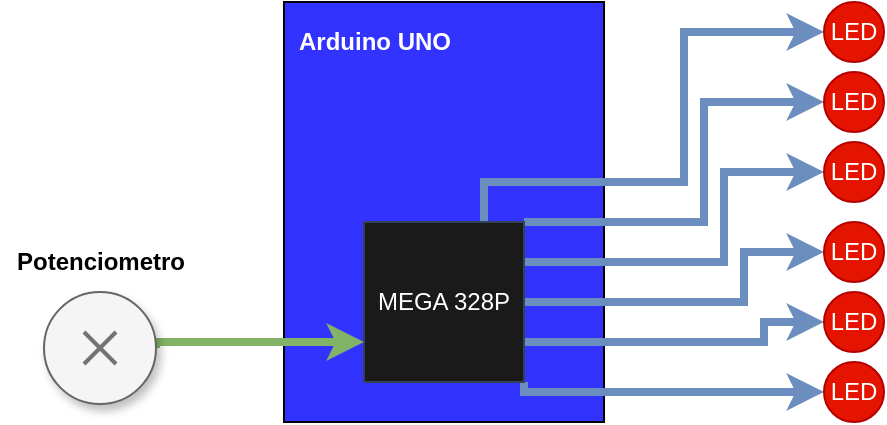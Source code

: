 <mxfile version="13.2.2" type="device"><diagram id="Sm-4xqn3ebFzvVUWg7If" name="Page-1"><mxGraphModel dx="1049" dy="800" grid="1" gridSize="10" guides="1" tooltips="1" connect="1" arrows="1" fold="1" page="1" pageScale="1" pageWidth="827" pageHeight="1169" math="0" shadow="0"><root><mxCell id="0"/><mxCell id="1" parent="0"/><mxCell id="UHEJd1EBp8BaIod8UKjc-2" value="" style="rounded=0;whiteSpace=wrap;html=1;fillColor=#3333FF;" parent="1" vertex="1"><mxGeometry x="160" y="160" width="160" height="210" as="geometry"/></mxCell><mxCell id="UHEJd1EBp8BaIod8UKjc-12" style="edgeStyle=orthogonalEdgeStyle;rounded=0;orthogonalLoop=1;jettySize=auto;html=1;exitX=1;exitY=1;exitDx=0;exitDy=0;entryX=0;entryY=0.5;entryDx=0;entryDy=0;fillColor=#dae8fc;strokeColor=#6c8ebf;strokeWidth=4;" parent="1" source="UHEJd1EBp8BaIod8UKjc-3" target="UHEJd1EBp8BaIod8UKjc-7" edge="1"><mxGeometry relative="1" as="geometry"><Array as="points"><mxPoint x="280" y="355"/></Array></mxGeometry></mxCell><mxCell id="UHEJd1EBp8BaIod8UKjc-13" style="edgeStyle=orthogonalEdgeStyle;rounded=0;orthogonalLoop=1;jettySize=auto;html=1;exitX=1;exitY=0.75;exitDx=0;exitDy=0;entryX=0;entryY=0.5;entryDx=0;entryDy=0;fillColor=#dae8fc;strokeColor=#6c8ebf;strokeWidth=4;" parent="1" source="UHEJd1EBp8BaIod8UKjc-3" target="UHEJd1EBp8BaIod8UKjc-6" edge="1"><mxGeometry relative="1" as="geometry"><Array as="points"><mxPoint x="400" y="330"/><mxPoint x="400" y="320"/></Array></mxGeometry></mxCell><mxCell id="UHEJd1EBp8BaIod8UKjc-14" style="edgeStyle=orthogonalEdgeStyle;rounded=0;orthogonalLoop=1;jettySize=auto;html=1;exitX=1;exitY=0.5;exitDx=0;exitDy=0;entryX=0;entryY=0.5;entryDx=0;entryDy=0;fillColor=#dae8fc;strokeColor=#6c8ebf;strokeWidth=4;" parent="1" source="UHEJd1EBp8BaIod8UKjc-3" target="UHEJd1EBp8BaIod8UKjc-5" edge="1"><mxGeometry relative="1" as="geometry"><Array as="points"><mxPoint x="390" y="310"/><mxPoint x="390" y="285"/></Array></mxGeometry></mxCell><mxCell id="UHEJd1EBp8BaIod8UKjc-15" style="edgeStyle=orthogonalEdgeStyle;rounded=0;orthogonalLoop=1;jettySize=auto;html=1;exitX=1;exitY=0.25;exitDx=0;exitDy=0;entryX=0;entryY=0.5;entryDx=0;entryDy=0;fillColor=#dae8fc;strokeColor=#6c8ebf;strokeWidth=4;" parent="1" source="UHEJd1EBp8BaIod8UKjc-3" target="UHEJd1EBp8BaIod8UKjc-11" edge="1"><mxGeometry relative="1" as="geometry"><Array as="points"><mxPoint x="380" y="290"/><mxPoint x="380" y="245"/></Array></mxGeometry></mxCell><mxCell id="UHEJd1EBp8BaIod8UKjc-16" style="edgeStyle=orthogonalEdgeStyle;rounded=0;orthogonalLoop=1;jettySize=auto;html=1;exitX=1;exitY=0;exitDx=0;exitDy=0;entryX=0;entryY=0.5;entryDx=0;entryDy=0;fillColor=#dae8fc;strokeColor=#6c8ebf;strokeWidth=4;" parent="1" source="UHEJd1EBp8BaIod8UKjc-3" target="UHEJd1EBp8BaIod8UKjc-10" edge="1"><mxGeometry relative="1" as="geometry"><Array as="points"><mxPoint x="370" y="270"/><mxPoint x="370" y="210"/></Array></mxGeometry></mxCell><mxCell id="UHEJd1EBp8BaIod8UKjc-17" style="edgeStyle=orthogonalEdgeStyle;rounded=0;orthogonalLoop=1;jettySize=auto;html=1;exitX=0.75;exitY=0;exitDx=0;exitDy=0;entryX=0;entryY=0.5;entryDx=0;entryDy=0;fillColor=#dae8fc;strokeColor=#6c8ebf;strokeWidth=4;" parent="1" source="UHEJd1EBp8BaIod8UKjc-3" target="UHEJd1EBp8BaIod8UKjc-9" edge="1"><mxGeometry relative="1" as="geometry"><Array as="points"><mxPoint x="260" y="250"/><mxPoint x="360" y="250"/><mxPoint x="360" y="175"/></Array></mxGeometry></mxCell><mxCell id="UHEJd1EBp8BaIod8UKjc-3" value="MEGA 328P" style="whiteSpace=wrap;html=1;aspect=fixed;fillColor=#1A1A1A;strokeColor=#314354;fontColor=#ffffff;" parent="1" vertex="1"><mxGeometry x="200" y="270" width="80" height="80" as="geometry"/></mxCell><mxCell id="UHEJd1EBp8BaIod8UKjc-4" value="&lt;font color=&quot;#ffffff&quot;&gt;&lt;b&gt;Arduino UNO&lt;/b&gt;&lt;/font&gt;" style="text;html=1;resizable=0;autosize=1;align=center;verticalAlign=middle;points=[];fillColor=none;strokeColor=none;rounded=0;" parent="1" vertex="1"><mxGeometry x="160" y="170" width="90" height="20" as="geometry"/></mxCell><mxCell id="UHEJd1EBp8BaIod8UKjc-5" value="LED" style="ellipse;whiteSpace=wrap;html=1;aspect=fixed;strokeColor=#B20000;fillColor=#e51400;fontColor=#ffffff;" parent="1" vertex="1"><mxGeometry x="430" y="270" width="30" height="30" as="geometry"/></mxCell><mxCell id="UHEJd1EBp8BaIod8UKjc-6" value="LED" style="ellipse;whiteSpace=wrap;html=1;aspect=fixed;strokeColor=#B20000;fillColor=#e51400;fontColor=#ffffff;" parent="1" vertex="1"><mxGeometry x="430" y="305" width="30" height="30" as="geometry"/></mxCell><mxCell id="UHEJd1EBp8BaIod8UKjc-7" value="LED" style="ellipse;whiteSpace=wrap;html=1;aspect=fixed;strokeColor=#B20000;fillColor=#e51400;fontColor=#ffffff;" parent="1" vertex="1"><mxGeometry x="430" y="340" width="30" height="30" as="geometry"/></mxCell><mxCell id="UHEJd1EBp8BaIod8UKjc-9" value="LED" style="ellipse;whiteSpace=wrap;html=1;aspect=fixed;strokeColor=#B20000;fillColor=#e51400;fontColor=#ffffff;" parent="1" vertex="1"><mxGeometry x="430" y="160" width="30" height="30" as="geometry"/></mxCell><mxCell id="UHEJd1EBp8BaIod8UKjc-10" value="LED" style="ellipse;whiteSpace=wrap;html=1;aspect=fixed;strokeColor=#B20000;fillColor=#e51400;fontColor=#ffffff;" parent="1" vertex="1"><mxGeometry x="430" y="195" width="30" height="30" as="geometry"/></mxCell><mxCell id="UHEJd1EBp8BaIod8UKjc-11" value="LED" style="ellipse;whiteSpace=wrap;html=1;aspect=fixed;strokeColor=#B20000;fillColor=#e51400;fontColor=#ffffff;" parent="1" vertex="1"><mxGeometry x="430" y="230" width="30" height="30" as="geometry"/></mxCell><mxCell id="dT3lDuJuwRftAA68JcPS-3" style="edgeStyle=orthogonalEdgeStyle;rounded=0;orthogonalLoop=1;jettySize=auto;html=1;exitX=1;exitY=0.5;exitDx=0;exitDy=0;entryX=0;entryY=0.75;entryDx=0;entryDy=0;strokeWidth=4;fillColor=#d5e8d4;strokeColor=#82b366;" edge="1" parent="1" source="dT3lDuJuwRftAA68JcPS-1" target="UHEJd1EBp8BaIod8UKjc-3"><mxGeometry relative="1" as="geometry"><Array as="points"><mxPoint x="96" y="330"/></Array></mxGeometry></mxCell><mxCell id="dT3lDuJuwRftAA68JcPS-1" value="" style="shape=ellipse;dashed=0;strokeColor=#666666;shadow=1;fontSize=13;align=center;verticalAlign=top;labelPosition=center;verticalLabelPosition=bottom;html=1;aspect=fixed;fillColor=#f5f5f5;fontColor=#333333;" vertex="1" parent="1"><mxGeometry x="40" y="305" width="56" height="56" as="geometry"/></mxCell><mxCell id="dT3lDuJuwRftAA68JcPS-2" value="" style="dashed=0;html=1;shape=mxgraph.gmdl.x;strokeColor=#737373;strokeWidth=2;shadow=0;" vertex="1" parent="dT3lDuJuwRftAA68JcPS-1"><mxGeometry x="20" y="20" width="16" height="16" as="geometry"/></mxCell><mxCell id="dT3lDuJuwRftAA68JcPS-4" value="&lt;b&gt;Potenciometro&lt;/b&gt;" style="text;html=1;resizable=0;autosize=1;align=center;verticalAlign=middle;points=[];fillColor=none;strokeColor=none;rounded=0;" vertex="1" parent="1"><mxGeometry x="18" y="280" width="100" height="20" as="geometry"/></mxCell></root></mxGraphModel></diagram></mxfile>